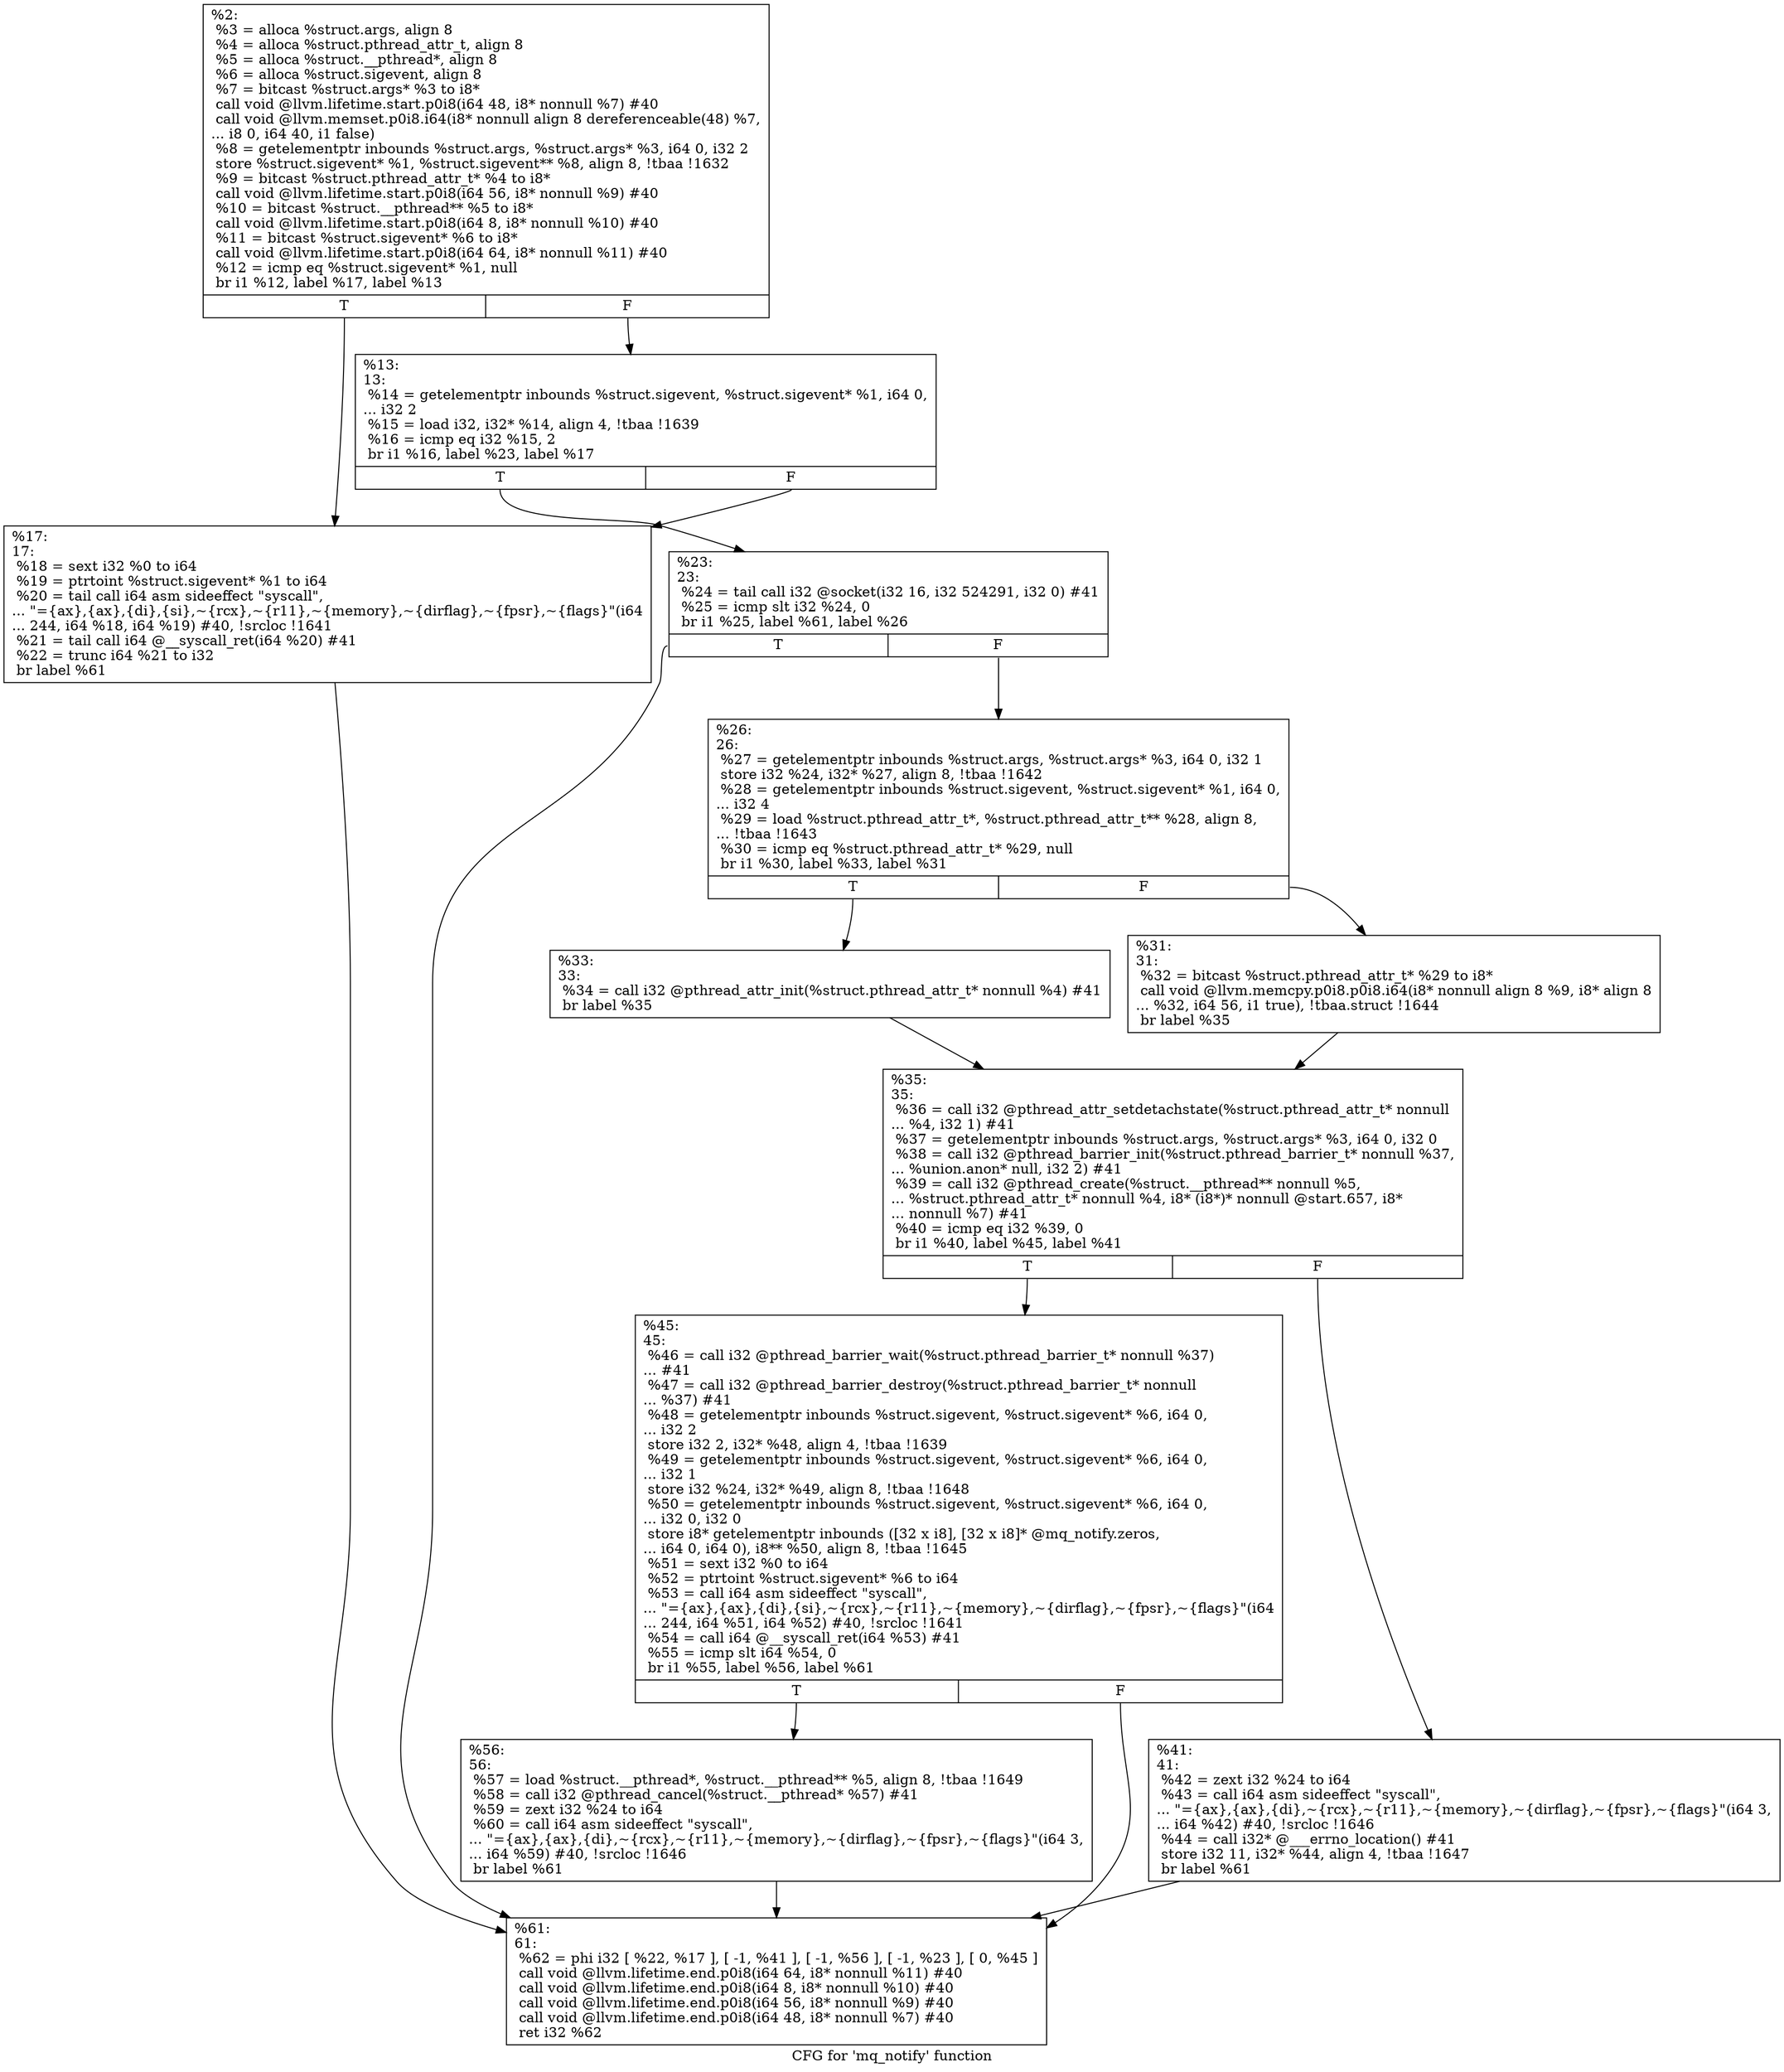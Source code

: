 digraph "CFG for 'mq_notify' function" {
	label="CFG for 'mq_notify' function";

	Node0x1e98f70 [shape=record,label="{%2:\l  %3 = alloca %struct.args, align 8\l  %4 = alloca %struct.pthread_attr_t, align 8\l  %5 = alloca %struct.__pthread*, align 8\l  %6 = alloca %struct.sigevent, align 8\l  %7 = bitcast %struct.args* %3 to i8*\l  call void @llvm.lifetime.start.p0i8(i64 48, i8* nonnull %7) #40\l  call void @llvm.memset.p0i8.i64(i8* nonnull align 8 dereferenceable(48) %7,\l... i8 0, i64 40, i1 false)\l  %8 = getelementptr inbounds %struct.args, %struct.args* %3, i64 0, i32 2\l  store %struct.sigevent* %1, %struct.sigevent** %8, align 8, !tbaa !1632\l  %9 = bitcast %struct.pthread_attr_t* %4 to i8*\l  call void @llvm.lifetime.start.p0i8(i64 56, i8* nonnull %9) #40\l  %10 = bitcast %struct.__pthread** %5 to i8*\l  call void @llvm.lifetime.start.p0i8(i64 8, i8* nonnull %10) #40\l  %11 = bitcast %struct.sigevent* %6 to i8*\l  call void @llvm.lifetime.start.p0i8(i64 64, i8* nonnull %11) #40\l  %12 = icmp eq %struct.sigevent* %1, null\l  br i1 %12, label %17, label %13\l|{<s0>T|<s1>F}}"];
	Node0x1e98f70:s0 -> Node0x1e99010;
	Node0x1e98f70:s1 -> Node0x1e98fc0;
	Node0x1e98fc0 [shape=record,label="{%13:\l13:                                               \l  %14 = getelementptr inbounds %struct.sigevent, %struct.sigevent* %1, i64 0,\l... i32 2\l  %15 = load i32, i32* %14, align 4, !tbaa !1639\l  %16 = icmp eq i32 %15, 2\l  br i1 %16, label %23, label %17\l|{<s0>T|<s1>F}}"];
	Node0x1e98fc0:s0 -> Node0x1e99060;
	Node0x1e98fc0:s1 -> Node0x1e99010;
	Node0x1e99010 [shape=record,label="{%17:\l17:                                               \l  %18 = sext i32 %0 to i64\l  %19 = ptrtoint %struct.sigevent* %1 to i64\l  %20 = tail call i64 asm sideeffect \"syscall\",\l... \"=\{ax\},\{ax\},\{di\},\{si\},~\{rcx\},~\{r11\},~\{memory\},~\{dirflag\},~\{fpsr\},~\{flags\}\"(i64\l... 244, i64 %18, i64 %19) #40, !srcloc !1641\l  %21 = tail call i64 @__syscall_ret(i64 %20) #41\l  %22 = trunc i64 %21 to i32\l  br label %61\l}"];
	Node0x1e99010 -> Node0x1e992e0;
	Node0x1e99060 [shape=record,label="{%23:\l23:                                               \l  %24 = tail call i32 @socket(i32 16, i32 524291, i32 0) #41\l  %25 = icmp slt i32 %24, 0\l  br i1 %25, label %61, label %26\l|{<s0>T|<s1>F}}"];
	Node0x1e99060:s0 -> Node0x1e992e0;
	Node0x1e99060:s1 -> Node0x1e990b0;
	Node0x1e990b0 [shape=record,label="{%26:\l26:                                               \l  %27 = getelementptr inbounds %struct.args, %struct.args* %3, i64 0, i32 1\l  store i32 %24, i32* %27, align 8, !tbaa !1642\l  %28 = getelementptr inbounds %struct.sigevent, %struct.sigevent* %1, i64 0,\l... i32 4\l  %29 = load %struct.pthread_attr_t*, %struct.pthread_attr_t** %28, align 8,\l... !tbaa !1643\l  %30 = icmp eq %struct.pthread_attr_t* %29, null\l  br i1 %30, label %33, label %31\l|{<s0>T|<s1>F}}"];
	Node0x1e990b0:s0 -> Node0x1e99150;
	Node0x1e990b0:s1 -> Node0x1e99100;
	Node0x1e99100 [shape=record,label="{%31:\l31:                                               \l  %32 = bitcast %struct.pthread_attr_t* %29 to i8*\l  call void @llvm.memcpy.p0i8.p0i8.i64(i8* nonnull align 8 %9, i8* align 8\l... %32, i64 56, i1 true), !tbaa.struct !1644\l  br label %35\l}"];
	Node0x1e99100 -> Node0x1e991a0;
	Node0x1e99150 [shape=record,label="{%33:\l33:                                               \l  %34 = call i32 @pthread_attr_init(%struct.pthread_attr_t* nonnull %4) #41\l  br label %35\l}"];
	Node0x1e99150 -> Node0x1e991a0;
	Node0x1e991a0 [shape=record,label="{%35:\l35:                                               \l  %36 = call i32 @pthread_attr_setdetachstate(%struct.pthread_attr_t* nonnull\l... %4, i32 1) #41\l  %37 = getelementptr inbounds %struct.args, %struct.args* %3, i64 0, i32 0\l  %38 = call i32 @pthread_barrier_init(%struct.pthread_barrier_t* nonnull %37,\l... %union.anon* null, i32 2) #41\l  %39 = call i32 @pthread_create(%struct.__pthread** nonnull %5,\l... %struct.pthread_attr_t* nonnull %4, i8* (i8*)* nonnull @start.657, i8*\l... nonnull %7) #41\l  %40 = icmp eq i32 %39, 0\l  br i1 %40, label %45, label %41\l|{<s0>T|<s1>F}}"];
	Node0x1e991a0:s0 -> Node0x1e99240;
	Node0x1e991a0:s1 -> Node0x1e991f0;
	Node0x1e991f0 [shape=record,label="{%41:\l41:                                               \l  %42 = zext i32 %24 to i64\l  %43 = call i64 asm sideeffect \"syscall\",\l... \"=\{ax\},\{ax\},\{di\},~\{rcx\},~\{r11\},~\{memory\},~\{dirflag\},~\{fpsr\},~\{flags\}\"(i64 3,\l... i64 %42) #40, !srcloc !1646\l  %44 = call i32* @___errno_location() #41\l  store i32 11, i32* %44, align 4, !tbaa !1647\l  br label %61\l}"];
	Node0x1e991f0 -> Node0x1e992e0;
	Node0x1e99240 [shape=record,label="{%45:\l45:                                               \l  %46 = call i32 @pthread_barrier_wait(%struct.pthread_barrier_t* nonnull %37)\l... #41\l  %47 = call i32 @pthread_barrier_destroy(%struct.pthread_barrier_t* nonnull\l... %37) #41\l  %48 = getelementptr inbounds %struct.sigevent, %struct.sigevent* %6, i64 0,\l... i32 2\l  store i32 2, i32* %48, align 4, !tbaa !1639\l  %49 = getelementptr inbounds %struct.sigevent, %struct.sigevent* %6, i64 0,\l... i32 1\l  store i32 %24, i32* %49, align 8, !tbaa !1648\l  %50 = getelementptr inbounds %struct.sigevent, %struct.sigevent* %6, i64 0,\l... i32 0, i32 0\l  store i8* getelementptr inbounds ([32 x i8], [32 x i8]* @mq_notify.zeros,\l... i64 0, i64 0), i8** %50, align 8, !tbaa !1645\l  %51 = sext i32 %0 to i64\l  %52 = ptrtoint %struct.sigevent* %6 to i64\l  %53 = call i64 asm sideeffect \"syscall\",\l... \"=\{ax\},\{ax\},\{di\},\{si\},~\{rcx\},~\{r11\},~\{memory\},~\{dirflag\},~\{fpsr\},~\{flags\}\"(i64\l... 244, i64 %51, i64 %52) #40, !srcloc !1641\l  %54 = call i64 @__syscall_ret(i64 %53) #41\l  %55 = icmp slt i64 %54, 0\l  br i1 %55, label %56, label %61\l|{<s0>T|<s1>F}}"];
	Node0x1e99240:s0 -> Node0x1e99290;
	Node0x1e99240:s1 -> Node0x1e992e0;
	Node0x1e99290 [shape=record,label="{%56:\l56:                                               \l  %57 = load %struct.__pthread*, %struct.__pthread** %5, align 8, !tbaa !1649\l  %58 = call i32 @pthread_cancel(%struct.__pthread* %57) #41\l  %59 = zext i32 %24 to i64\l  %60 = call i64 asm sideeffect \"syscall\",\l... \"=\{ax\},\{ax\},\{di\},~\{rcx\},~\{r11\},~\{memory\},~\{dirflag\},~\{fpsr\},~\{flags\}\"(i64 3,\l... i64 %59) #40, !srcloc !1646\l  br label %61\l}"];
	Node0x1e99290 -> Node0x1e992e0;
	Node0x1e992e0 [shape=record,label="{%61:\l61:                                               \l  %62 = phi i32 [ %22, %17 ], [ -1, %41 ], [ -1, %56 ], [ -1, %23 ], [ 0, %45 ]\l  call void @llvm.lifetime.end.p0i8(i64 64, i8* nonnull %11) #40\l  call void @llvm.lifetime.end.p0i8(i64 8, i8* nonnull %10) #40\l  call void @llvm.lifetime.end.p0i8(i64 56, i8* nonnull %9) #40\l  call void @llvm.lifetime.end.p0i8(i64 48, i8* nonnull %7) #40\l  ret i32 %62\l}"];
}
